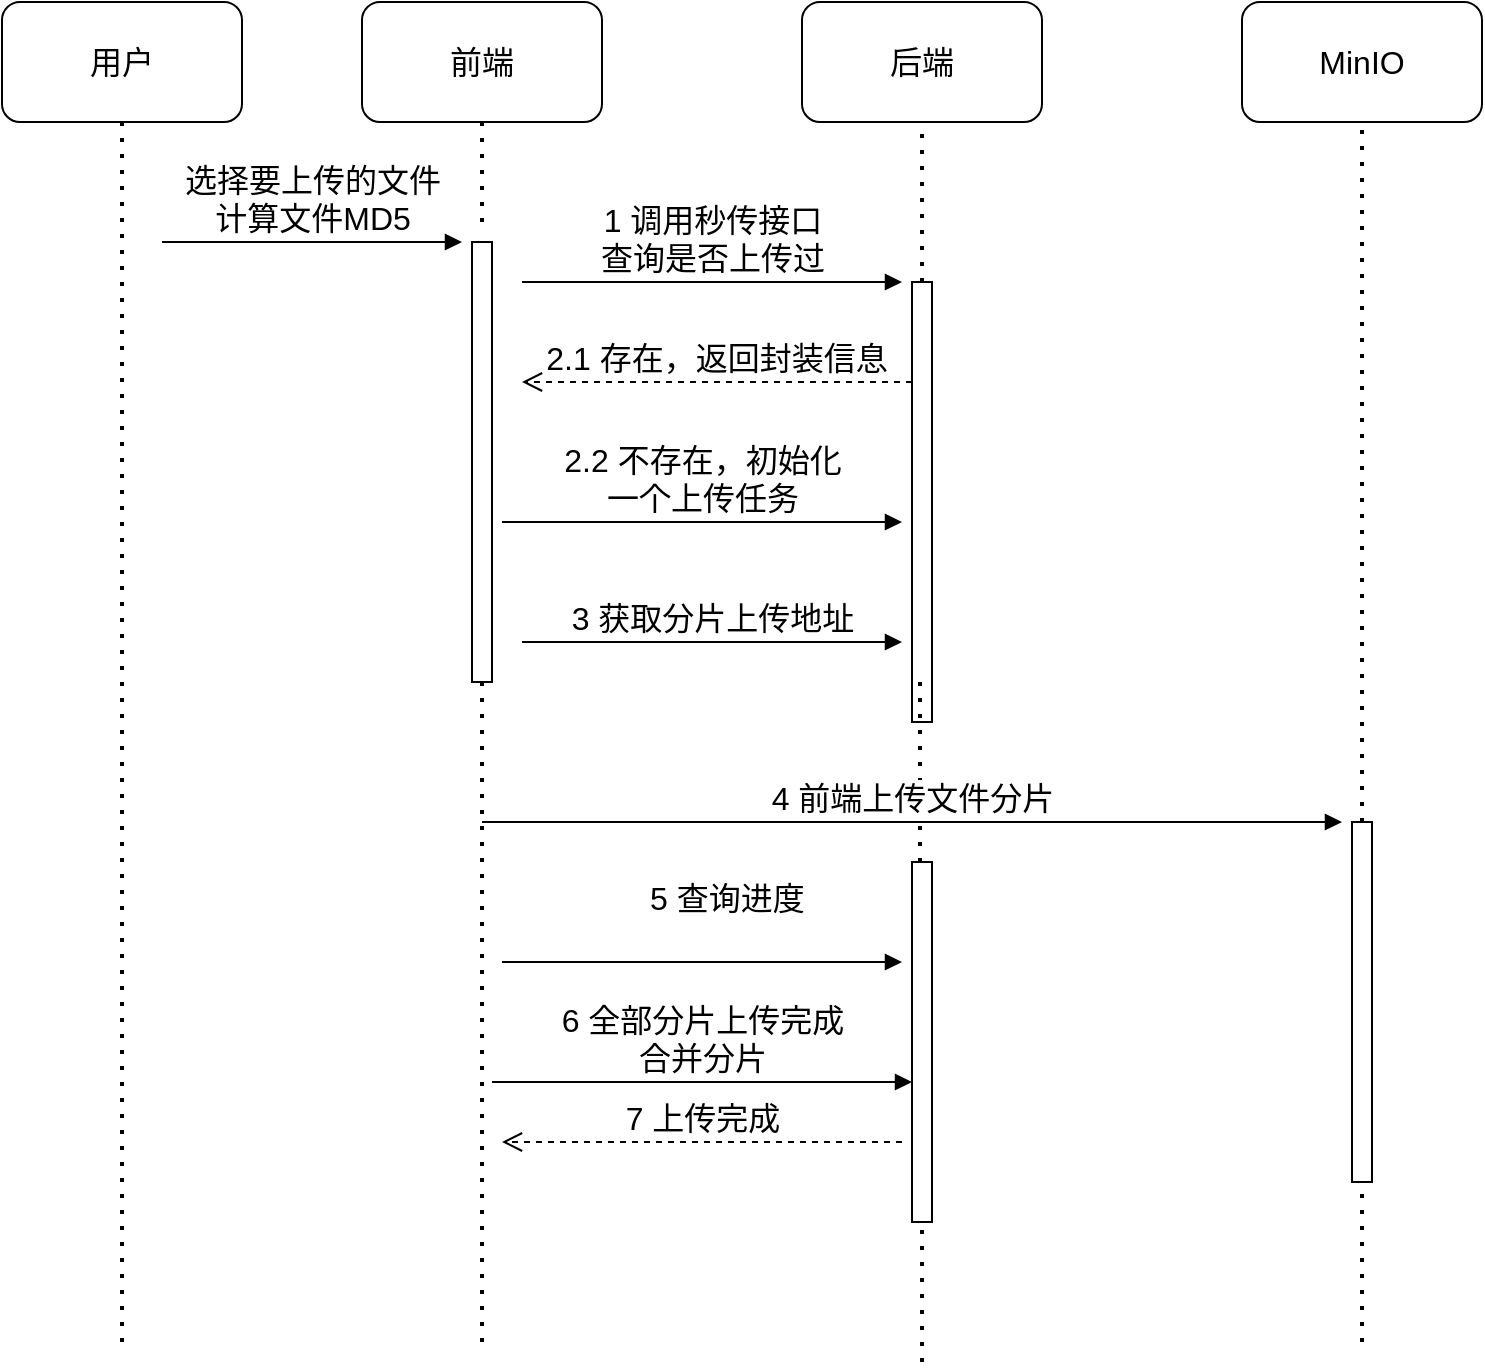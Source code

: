 <mxfile version="27.1.1">
  <diagram name="第 1 页" id="MMuaSjk9Z4Qnb_LF5XVY">
    <mxGraphModel dx="1213" dy="730" grid="1" gridSize="10" guides="1" tooltips="1" connect="1" arrows="1" fold="1" page="1" pageScale="1" pageWidth="827" pageHeight="1169" math="0" shadow="0">
      <root>
        <mxCell id="0" />
        <mxCell id="1" parent="0" />
        <mxCell id="GWWEv0SyguxdEPs-sKiK-1" value="&lt;font style=&quot;vertical-align: inherit;&quot; class=&quot;notranslate fyzs-translate-target fyzs-translate-target-wrapper&quot;&gt;&lt;font style=&quot;vertical-align: inherit;&quot; class=&quot;notranslate fyzs-translate-target fyzs-translate-target-box&quot;&gt;&lt;font style=&quot;vertical-align: inherit;&quot; title=&quot;y&quot; class=&quot;notranslate fyzs-translate-target fyzs-translate-target-text&quot;&gt;用户&lt;/font&gt;&lt;/font&gt;&lt;/font&gt;" style="rounded=1;whiteSpace=wrap;html=1;fontSize=16;" vertex="1" parent="1">
          <mxGeometry x="190" y="150" width="120" height="60" as="geometry" />
        </mxCell>
        <mxCell id="GWWEv0SyguxdEPs-sKiK-2" value="" style="endArrow=none;dashed=1;html=1;dashPattern=1 3;strokeWidth=2;rounded=0;entryX=0.5;entryY=1;entryDx=0;entryDy=0;fontSize=16;" edge="1" parent="1" target="GWWEv0SyguxdEPs-sKiK-1">
          <mxGeometry width="50" height="50" relative="1" as="geometry">
            <mxPoint x="250" y="820" as="sourcePoint" />
            <mxPoint x="280" y="280" as="targetPoint" />
          </mxGeometry>
        </mxCell>
        <mxCell id="GWWEv0SyguxdEPs-sKiK-3" value="&lt;font style=&quot;vertical-align: inherit;&quot; class=&quot;notranslate fyzs-translate-target fyzs-translate-target-wrapper&quot;&gt;&lt;font style=&quot;vertical-align: inherit;&quot; class=&quot;notranslate fyzs-translate-target fyzs-translate-target-box&quot;&gt;&lt;font style=&quot;vertical-align: inherit;&quot; title=&quot;q&quot; class=&quot;notranslate fyzs-translate-target fyzs-translate-target-text&quot;&gt;前端&lt;/font&gt;&lt;/font&gt;&lt;/font&gt;" style="rounded=1;whiteSpace=wrap;html=1;fontSize=16;" vertex="1" parent="1">
          <mxGeometry x="370" y="150" width="120" height="60" as="geometry" />
        </mxCell>
        <mxCell id="GWWEv0SyguxdEPs-sKiK-4" value="" style="html=1;points=[[0,0,0,0,5],[0,1,0,0,-5],[1,0,0,0,5],[1,1,0,0,-5]];perimeter=orthogonalPerimeter;outlineConnect=0;targetShapes=umlLifeline;portConstraint=eastwest;newEdgeStyle={&quot;curved&quot;:0,&quot;rounded&quot;:0};fontSize=16;" vertex="1" parent="1">
          <mxGeometry x="425" y="270" width="10" height="220" as="geometry" />
        </mxCell>
        <mxCell id="GWWEv0SyguxdEPs-sKiK-7" value="&lt;font style=&quot;vertical-align: inherit;&quot; class=&quot;notranslate fyzs-translate-target fyzs-translate-target-wrapper&quot;&gt;&lt;font style=&quot;vertical-align: inherit;&quot; class=&quot;notranslate fyzs-translate-target fyzs-translate-target-box&quot;&gt;&lt;font style=&quot;vertical-align: inherit;&quot; title=&quot;h&quot; class=&quot;notranslate fyzs-translate-target fyzs-translate-target-text&quot;&gt;后端&lt;/font&gt;&lt;/font&gt;&lt;/font&gt;" style="rounded=1;whiteSpace=wrap;html=1;fontSize=16;" vertex="1" parent="1">
          <mxGeometry x="590" y="150" width="120" height="60" as="geometry" />
        </mxCell>
        <mxCell id="GWWEv0SyguxdEPs-sKiK-8" value="&lt;font style=&quot;vertical-align: inherit;&quot; class=&quot;notranslate fyzs-translate-target fyzs-translate-target-wrapper&quot;&gt;&lt;font style=&quot;vertical-align: inherit;&quot; class=&quot;notranslate fyzs-translate-target fyzs-translate-target-box&quot;&gt;&lt;font style=&quot;vertical-align: inherit;&quot; title=&quot;M&quot; class=&quot;notranslate fyzs-translate-target fyzs-translate-target-text&quot;&gt;MinIO&lt;/font&gt;&lt;/font&gt;&lt;/font&gt;" style="rounded=1;whiteSpace=wrap;html=1;fontSize=16;" vertex="1" parent="1">
          <mxGeometry x="810" y="150" width="120" height="60" as="geometry" />
        </mxCell>
        <mxCell id="GWWEv0SyguxdEPs-sKiK-10" value="" style="html=1;points=[[0,0,0,0,5],[0,1,0,0,-5],[1,0,0,0,5],[1,1,0,0,-5]];perimeter=orthogonalPerimeter;outlineConnect=0;targetShapes=umlLifeline;portConstraint=eastwest;newEdgeStyle={&quot;curved&quot;:0,&quot;rounded&quot;:0};fontSize=16;" vertex="1" parent="1">
          <mxGeometry x="645" y="290" width="10" height="220" as="geometry" />
        </mxCell>
        <mxCell id="GWWEv0SyguxdEPs-sKiK-11" value="" style="html=1;points=[[0,0,0,0,5],[0,1,0,0,-5],[1,0,0,0,5],[1,1,0,0,-5]];perimeter=orthogonalPerimeter;outlineConnect=0;targetShapes=umlLifeline;portConstraint=eastwest;newEdgeStyle={&quot;curved&quot;:0,&quot;rounded&quot;:0};fontSize=16;" vertex="1" parent="1">
          <mxGeometry x="865" y="560" width="10" height="180" as="geometry" />
        </mxCell>
        <mxCell id="GWWEv0SyguxdEPs-sKiK-12" value="" style="html=1;points=[[0,0,0,0,5],[0,1,0,0,-5],[1,0,0,0,5],[1,1,0,0,-5]];perimeter=orthogonalPerimeter;outlineConnect=0;targetShapes=umlLifeline;portConstraint=eastwest;newEdgeStyle={&quot;curved&quot;:0,&quot;rounded&quot;:0};fontSize=16;" vertex="1" parent="1">
          <mxGeometry x="645" y="580" width="10" height="180" as="geometry" />
        </mxCell>
        <mxCell id="GWWEv0SyguxdEPs-sKiK-13" value="" style="endArrow=none;dashed=1;html=1;dashPattern=1 3;strokeWidth=2;rounded=0;entryX=0.5;entryY=1;entryDx=0;entryDy=0;fontSize=16;" edge="1" parent="1" target="GWWEv0SyguxdEPs-sKiK-3">
          <mxGeometry width="50" height="50" relative="1" as="geometry">
            <mxPoint x="430" y="260" as="sourcePoint" />
            <mxPoint x="440" y="220" as="targetPoint" />
          </mxGeometry>
        </mxCell>
        <mxCell id="GWWEv0SyguxdEPs-sKiK-14" value="" style="endArrow=none;dashed=1;html=1;dashPattern=1 3;strokeWidth=2;rounded=0;entryX=0.5;entryY=1;entryDx=0;entryDy=0;fontSize=16;" edge="1" parent="1" source="GWWEv0SyguxdEPs-sKiK-10" target="GWWEv0SyguxdEPs-sKiK-7">
          <mxGeometry width="50" height="50" relative="1" as="geometry">
            <mxPoint x="650" y="270" as="sourcePoint" />
            <mxPoint x="700" y="220" as="targetPoint" />
          </mxGeometry>
        </mxCell>
        <mxCell id="GWWEv0SyguxdEPs-sKiK-15" value="" style="endArrow=none;dashed=1;html=1;dashPattern=1 3;strokeWidth=2;rounded=0;entryX=0.5;entryY=1;entryDx=0;entryDy=0;fontSize=16;" edge="1" parent="1" source="GWWEv0SyguxdEPs-sKiK-11" target="GWWEv0SyguxdEPs-sKiK-8">
          <mxGeometry width="50" height="50" relative="1" as="geometry">
            <mxPoint x="870" y="500" as="sourcePoint" />
            <mxPoint x="920" y="450" as="targetPoint" />
          </mxGeometry>
        </mxCell>
        <mxCell id="GWWEv0SyguxdEPs-sKiK-16" value="" style="endArrow=none;dashed=1;html=1;dashPattern=1 3;strokeWidth=2;rounded=0;fontSize=16;" edge="1" parent="1" target="GWWEv0SyguxdEPs-sKiK-4">
          <mxGeometry width="50" height="50" relative="1" as="geometry">
            <mxPoint x="430" y="820" as="sourcePoint" />
            <mxPoint x="420" y="530" as="targetPoint" />
          </mxGeometry>
        </mxCell>
        <mxCell id="GWWEv0SyguxdEPs-sKiK-17" value="" style="endArrow=none;dashed=1;html=1;dashPattern=1 3;strokeWidth=2;rounded=0;entryX=0;entryY=1;entryDx=0;entryDy=-5;entryPerimeter=0;fontSize=16;" edge="1" parent="1">
          <mxGeometry width="50" height="50" relative="1" as="geometry">
            <mxPoint x="649" y="580" as="sourcePoint" />
            <mxPoint x="649" y="485" as="targetPoint" />
          </mxGeometry>
        </mxCell>
        <mxCell id="GWWEv0SyguxdEPs-sKiK-18" value="" style="endArrow=none;dashed=1;html=1;dashPattern=1 3;strokeWidth=2;rounded=0;fontSize=16;" edge="1" parent="1" target="GWWEv0SyguxdEPs-sKiK-12">
          <mxGeometry width="50" height="50" relative="1" as="geometry">
            <mxPoint x="650" y="830" as="sourcePoint" />
            <mxPoint x="680" y="800" as="targetPoint" />
          </mxGeometry>
        </mxCell>
        <mxCell id="GWWEv0SyguxdEPs-sKiK-19" value="" style="endArrow=none;dashed=1;html=1;dashPattern=1 3;strokeWidth=2;rounded=0;fontSize=16;" edge="1" parent="1" target="GWWEv0SyguxdEPs-sKiK-11">
          <mxGeometry width="50" height="50" relative="1" as="geometry">
            <mxPoint x="870" y="820" as="sourcePoint" />
            <mxPoint x="900" y="740" as="targetPoint" />
          </mxGeometry>
        </mxCell>
        <mxCell id="GWWEv0SyguxdEPs-sKiK-20" value="&lt;font style=&quot;vertical-align: inherit;&quot; class=&quot;notranslate fyzs-translate-target fyzs-translate-target-wrapper&quot;&gt;&lt;font style=&quot;vertical-align: inherit;&quot; class=&quot;notranslate fyzs-translate-target fyzs-translate-target-box&quot;&gt;&lt;font style=&quot;vertical-align: inherit;&quot; title=&quot;dispatch&quot; class=&quot;notranslate fyzs-translate-target fyzs-translate-target-text&quot;&gt;选择要上传的文件&lt;br&gt;计算文件MD5&lt;/font&gt;&lt;/font&gt;&lt;/font&gt;" style="html=1;verticalAlign=bottom;endArrow=block;curved=0;rounded=0;fontSize=16;" edge="1" parent="1">
          <mxGeometry width="80" relative="1" as="geometry">
            <mxPoint x="270" y="270" as="sourcePoint" />
            <mxPoint x="420" y="270" as="targetPoint" />
          </mxGeometry>
        </mxCell>
        <mxCell id="GWWEv0SyguxdEPs-sKiK-21" value="&lt;font style=&quot;vertical-align: inherit;&quot; class=&quot;notranslate fyzs-translate-target fyzs-translate-target-wrapper&quot;&gt;&lt;font style=&quot;vertical-align: inherit;&quot; class=&quot;notranslate fyzs-translate-target fyzs-translate-target-box&quot;&gt;&lt;font style=&quot;vertical-align: inherit;&quot; title=&quot;dispatch&quot; class=&quot;notranslate fyzs-translate-target fyzs-translate-target-text&quot;&gt;1 调用秒传接口&lt;br&gt;查询是否上传过&lt;/font&gt;&lt;/font&gt;&lt;/font&gt;" style="html=1;verticalAlign=bottom;endArrow=block;curved=0;rounded=0;fontSize=16;" edge="1" parent="1">
          <mxGeometry width="80" relative="1" as="geometry">
            <mxPoint x="450" y="290" as="sourcePoint" />
            <mxPoint x="640" y="290" as="targetPoint" />
          </mxGeometry>
        </mxCell>
        <mxCell id="GWWEv0SyguxdEPs-sKiK-22" value="&lt;font style=&quot;vertical-align: inherit;&quot; class=&quot;notranslate fyzs-translate-target fyzs-translate-target-wrapper&quot;&gt;&lt;font style=&quot;vertical-align: inherit;&quot; class=&quot;notranslate fyzs-translate-target fyzs-translate-target-box&quot;&gt;&lt;font style=&quot;vertical-align: inherit;&quot; title=&quot;return&quot; class=&quot;notranslate fyzs-translate-target fyzs-translate-target-text&quot;&gt;2.1 存在，返回封装信息&lt;/font&gt;&lt;/font&gt;&lt;/font&gt;" style="html=1;verticalAlign=bottom;endArrow=open;dashed=1;endSize=8;curved=0;rounded=0;fontSize=16;" edge="1" parent="1" source="GWWEv0SyguxdEPs-sKiK-10">
          <mxGeometry x="0.005" relative="1" as="geometry">
            <mxPoint x="530" y="340" as="sourcePoint" />
            <mxPoint x="450" y="340" as="targetPoint" />
            <mxPoint as="offset" />
          </mxGeometry>
        </mxCell>
        <mxCell id="GWWEv0SyguxdEPs-sKiK-23" value="&lt;font style=&quot;vertical-align: inherit;&quot; class=&quot;notranslate fyzs-translate-target fyzs-translate-target-wrapper&quot;&gt;&lt;font style=&quot;vertical-align: inherit;&quot; class=&quot;notranslate fyzs-translate-target fyzs-translate-target-box&quot;&gt;&lt;font style=&quot;vertical-align: inherit;&quot; title=&quot;dispatch&quot; class=&quot;notranslate fyzs-translate-target fyzs-translate-target-text&quot;&gt;2.2 不存在，初始化&lt;/font&gt;&lt;/font&gt;&lt;/font&gt;&lt;div&gt;&lt;font style=&quot;vertical-align: inherit;&quot; class=&quot;notranslate fyzs-translate-target fyzs-translate-target-wrapper&quot;&gt;&lt;font style=&quot;vertical-align: inherit;&quot; class=&quot;notranslate fyzs-translate-target fyzs-translate-target-box&quot;&gt;&lt;font style=&quot;vertical-align: inherit;&quot; title=&quot;dispatch&quot; class=&quot;notranslate fyzs-translate-target fyzs-translate-target-text&quot;&gt;一个上传任务&lt;/font&gt;&lt;/font&gt;&lt;/font&gt;&lt;/div&gt;" style="html=1;verticalAlign=bottom;endArrow=block;curved=0;rounded=0;fontSize=16;" edge="1" parent="1">
          <mxGeometry width="80" relative="1" as="geometry">
            <mxPoint x="440" y="410" as="sourcePoint" />
            <mxPoint x="640" y="410" as="targetPoint" />
          </mxGeometry>
        </mxCell>
        <mxCell id="GWWEv0SyguxdEPs-sKiK-24" value="&lt;font style=&quot;vertical-align: inherit;&quot; class=&quot;notranslate fyzs-translate-target fyzs-translate-target-wrapper&quot;&gt;&lt;font style=&quot;vertical-align: inherit;&quot; class=&quot;notranslate fyzs-translate-target fyzs-translate-target-box&quot;&gt;&lt;font style=&quot;vertical-align: inherit;&quot; title=&quot;3&quot; class=&quot;notranslate fyzs-translate-target fyzs-translate-target-text&quot;&gt;3 获取分片上传地址&lt;/font&gt;&lt;/font&gt;&lt;/font&gt;" style="html=1;verticalAlign=bottom;endArrow=block;curved=0;rounded=0;fontSize=16;" edge="1" parent="1">
          <mxGeometry width="80" relative="1" as="geometry">
            <mxPoint x="450" y="470" as="sourcePoint" />
            <mxPoint x="640" y="470" as="targetPoint" />
          </mxGeometry>
        </mxCell>
        <mxCell id="GWWEv0SyguxdEPs-sKiK-25" value="&lt;font style=&quot;vertical-align: inherit;&quot; class=&quot;notranslate fyzs-translate-target fyzs-translate-target-wrapper&quot;&gt;&lt;font style=&quot;vertical-align: inherit;&quot; class=&quot;notranslate fyzs-translate-target fyzs-translate-target-box&quot;&gt;&lt;font style=&quot;vertical-align: inherit;&quot; title=&quot;dispatch&quot; class=&quot;notranslate fyzs-translate-target fyzs-translate-target-text&quot;&gt;4 前端上传文件分片&lt;/font&gt;&lt;/font&gt;&lt;/font&gt;" style="html=1;verticalAlign=bottom;endArrow=block;curved=0;rounded=0;fontSize=16;" edge="1" parent="1">
          <mxGeometry width="80" relative="1" as="geometry">
            <mxPoint x="430" y="560" as="sourcePoint" />
            <mxPoint x="860" y="560" as="targetPoint" />
            <mxPoint as="offset" />
          </mxGeometry>
        </mxCell>
        <mxCell id="GWWEv0SyguxdEPs-sKiK-26" value="&lt;font style=&quot;vertical-align: inherit;&quot; class=&quot;notranslate fyzs-translate-target fyzs-translate-target-wrapper&quot;&gt;&lt;font style=&quot;vertical-align: inherit;&quot; class=&quot;notranslate fyzs-translate-target fyzs-translate-target-box&quot;&gt;&lt;font style=&quot;vertical-align: inherit;&quot; title=&quot;dispatch&quot; class=&quot;notranslate fyzs-translate-target fyzs-translate-target-text&quot;&gt;6 全部分片上传完成&lt;/font&gt;&lt;/font&gt;&lt;/font&gt;&lt;div&gt;&lt;font style=&quot;vertical-align: inherit;&quot; class=&quot;notranslate fyzs-translate-target fyzs-translate-target-wrapper&quot;&gt;&lt;font style=&quot;vertical-align: inherit;&quot; class=&quot;notranslate fyzs-translate-target fyzs-translate-target-box&quot;&gt;&lt;font style=&quot;vertical-align: inherit;&quot; title=&quot;dispatch&quot; class=&quot;notranslate fyzs-translate-target fyzs-translate-target-text&quot;&gt;合并分片&lt;/font&gt;&lt;/font&gt;&lt;/font&gt;&lt;/div&gt;" style="html=1;verticalAlign=bottom;endArrow=block;curved=0;rounded=0;fontSize=16;" edge="1" parent="1">
          <mxGeometry width="80" relative="1" as="geometry">
            <mxPoint x="435" y="690" as="sourcePoint" />
            <mxPoint x="645" y="690" as="targetPoint" />
            <mxPoint as="offset" />
          </mxGeometry>
        </mxCell>
        <mxCell id="GWWEv0SyguxdEPs-sKiK-27" value="&lt;font style=&quot;vertical-align: inherit;&quot; class=&quot;notranslate fyzs-translate-target fyzs-translate-target-wrapper&quot;&gt;&lt;font style=&quot;vertical-align: inherit;&quot; class=&quot;notranslate fyzs-translate-target fyzs-translate-target-box&quot;&gt;&lt;font style=&quot;vertical-align: inherit;&quot; title=&quot;return&quot; class=&quot;notranslate fyzs-translate-target fyzs-translate-target-text&quot;&gt;7 上传完成&lt;/font&gt;&lt;/font&gt;&lt;/font&gt;" style="html=1;verticalAlign=bottom;endArrow=open;dashed=1;endSize=8;curved=0;rounded=0;fontSize=16;" edge="1" parent="1">
          <mxGeometry relative="1" as="geometry">
            <mxPoint x="640" y="720" as="sourcePoint" />
            <mxPoint x="440" y="720" as="targetPoint" />
          </mxGeometry>
        </mxCell>
        <mxCell id="GWWEv0SyguxdEPs-sKiK-28" value="&lt;font style=&quot;vertical-align: inherit;&quot; class=&quot;notranslate fyzs-translate-target fyzs-translate-target-wrapper&quot;&gt;&lt;font style=&quot;vertical-align: inherit;&quot; class=&quot;notranslate fyzs-translate-target fyzs-translate-target-box&quot;&gt;&lt;font style=&quot;vertical-align: inherit; font-size: 16px;&quot; title=&quot;5&quot; class=&quot;notranslate fyzs-translate-target fyzs-translate-target-text&quot;&gt;&amp;nbsp;5 查询进度&lt;/font&gt;&lt;/font&gt;&lt;/font&gt;" style="html=1;verticalAlign=bottom;endArrow=block;curved=0;rounded=0;" edge="1" parent="1">
          <mxGeometry x="0.1" y="20" width="80" relative="1" as="geometry">
            <mxPoint x="440" y="630" as="sourcePoint" />
            <mxPoint x="640" y="630" as="targetPoint" />
            <mxPoint as="offset" />
          </mxGeometry>
        </mxCell>
      </root>
    </mxGraphModel>
  </diagram>
</mxfile>
